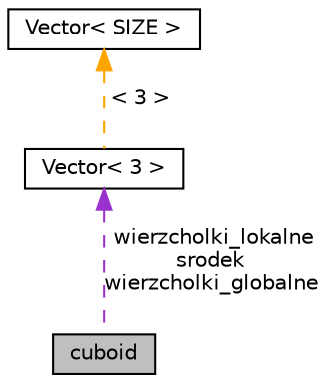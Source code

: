 digraph "cuboid"
{
 // LATEX_PDF_SIZE
  edge [fontname="Helvetica",fontsize="10",labelfontname="Helvetica",labelfontsize="10"];
  node [fontname="Helvetica",fontsize="10",shape=record];
  Node1 [label="cuboid",height=0.2,width=0.4,color="black", fillcolor="grey75", style="filled", fontcolor="black",tooltip=" "];
  Node2 -> Node1 [dir="back",color="darkorchid3",fontsize="10",style="dashed",label=" wierzcholki_lokalne\nsrodek\nwierzcholki_globalne" ,fontname="Helvetica"];
  Node2 [label="Vector\< 3 \>",height=0.2,width=0.4,color="black", fillcolor="white", style="filled",URL="$class_vector.html",tooltip=" "];
  Node3 -> Node2 [dir="back",color="orange",fontsize="10",style="dashed",label=" \< 3 \>" ,fontname="Helvetica"];
  Node3 [label="Vector\< SIZE \>",height=0.2,width=0.4,color="black", fillcolor="white", style="filled",URL="$class_vector.html",tooltip=" "];
}
